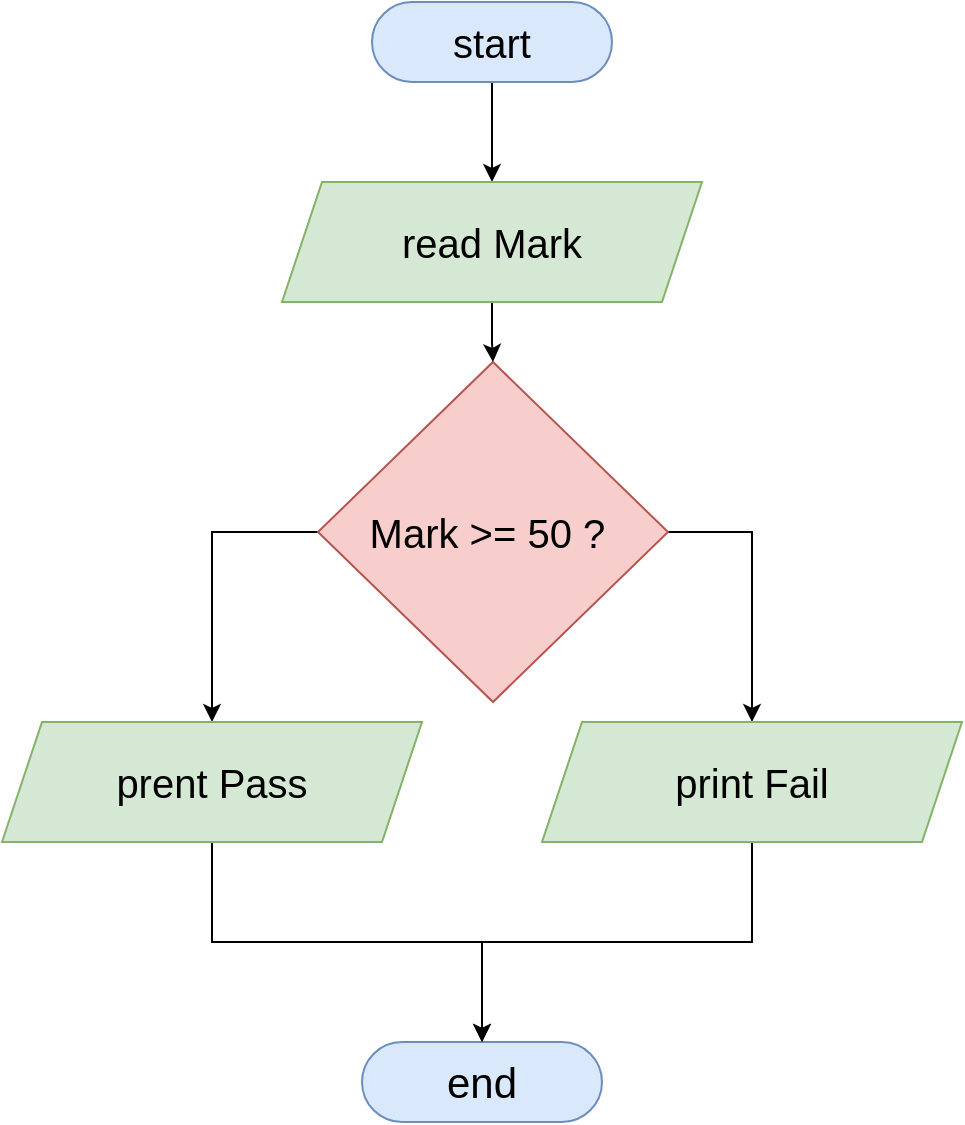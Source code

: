 <mxfile version="22.1.21" type="device">
  <diagram name="Page-1" id="EIyJhGI29dMy5WzRmyYf">
    <mxGraphModel dx="1571" dy="938" grid="1" gridSize="10" guides="1" tooltips="1" connect="1" arrows="1" fold="1" page="1" pageScale="1" pageWidth="850" pageHeight="1100" math="0" shadow="0">
      <root>
        <mxCell id="0" />
        <mxCell id="1" parent="0" />
        <mxCell id="Y-xDIAcEra5jtPmxbz0P-8" style="edgeStyle=orthogonalEdgeStyle;rounded=0;orthogonalLoop=1;jettySize=auto;html=1;exitX=0.5;exitY=1;exitDx=0;exitDy=0;" edge="1" parent="1" source="Y-xDIAcEra5jtPmxbz0P-1" target="Y-xDIAcEra5jtPmxbz0P-5">
          <mxGeometry relative="1" as="geometry" />
        </mxCell>
        <mxCell id="Y-xDIAcEra5jtPmxbz0P-1" value="&lt;font style=&quot;font-size: 20px;&quot;&gt;start&lt;/font&gt;" style="rounded=1;whiteSpace=wrap;html=1;fontSize=12;glass=0;strokeWidth=1;shadow=0;arcSize=50;fillColor=#dae8fc;strokeColor=#6c8ebf;" vertex="1" parent="1">
          <mxGeometry x="370" y="270" width="120" height="40" as="geometry" />
        </mxCell>
        <mxCell id="Y-xDIAcEra5jtPmxbz0P-2" value="&lt;font style=&quot;font-size: 21px;&quot;&gt;end&lt;/font&gt;" style="rounded=1;whiteSpace=wrap;html=1;arcSize=50;fillColor=#dae8fc;strokeColor=#6c8ebf;" vertex="1" parent="1">
          <mxGeometry x="365" y="790" width="120" height="40" as="geometry" />
        </mxCell>
        <mxCell id="Y-xDIAcEra5jtPmxbz0P-10" style="edgeStyle=orthogonalEdgeStyle;rounded=0;orthogonalLoop=1;jettySize=auto;html=1;exitX=0;exitY=0.5;exitDx=0;exitDy=0;entryX=0.5;entryY=0;entryDx=0;entryDy=0;" edge="1" parent="1" source="Y-xDIAcEra5jtPmxbz0P-3" target="Y-xDIAcEra5jtPmxbz0P-6">
          <mxGeometry relative="1" as="geometry" />
        </mxCell>
        <mxCell id="Y-xDIAcEra5jtPmxbz0P-11" style="edgeStyle=orthogonalEdgeStyle;rounded=0;orthogonalLoop=1;jettySize=auto;html=1;exitX=1;exitY=0.5;exitDx=0;exitDy=0;entryX=0.5;entryY=0;entryDx=0;entryDy=0;" edge="1" parent="1" source="Y-xDIAcEra5jtPmxbz0P-3" target="Y-xDIAcEra5jtPmxbz0P-7">
          <mxGeometry relative="1" as="geometry" />
        </mxCell>
        <mxCell id="Y-xDIAcEra5jtPmxbz0P-3" value="&lt;font style=&quot;font-size: 20px;&quot;&gt;Mark &amp;gt;= 50 ?&amp;nbsp;&lt;/font&gt;" style="rhombus;whiteSpace=wrap;html=1;fillColor=#f8cecc;strokeColor=#b85450;" vertex="1" parent="1">
          <mxGeometry x="343" y="450" width="175" height="170" as="geometry" />
        </mxCell>
        <mxCell id="Y-xDIAcEra5jtPmxbz0P-9" style="edgeStyle=orthogonalEdgeStyle;rounded=0;orthogonalLoop=1;jettySize=auto;html=1;exitX=0.5;exitY=1;exitDx=0;exitDy=0;" edge="1" parent="1" source="Y-xDIAcEra5jtPmxbz0P-5" target="Y-xDIAcEra5jtPmxbz0P-3">
          <mxGeometry relative="1" as="geometry" />
        </mxCell>
        <mxCell id="Y-xDIAcEra5jtPmxbz0P-5" value="&lt;font style=&quot;font-size: 20px;&quot;&gt;read Mark&lt;/font&gt;" style="shape=parallelogram;perimeter=parallelogramPerimeter;whiteSpace=wrap;html=1;fixedSize=1;fillColor=#d5e8d4;strokeColor=#82b366;" vertex="1" parent="1">
          <mxGeometry x="325" y="360" width="210" height="60" as="geometry" />
        </mxCell>
        <mxCell id="Y-xDIAcEra5jtPmxbz0P-15" style="edgeStyle=orthogonalEdgeStyle;rounded=0;orthogonalLoop=1;jettySize=auto;html=1;exitX=0.5;exitY=1;exitDx=0;exitDy=0;" edge="1" parent="1" source="Y-xDIAcEra5jtPmxbz0P-6" target="Y-xDIAcEra5jtPmxbz0P-2">
          <mxGeometry relative="1" as="geometry" />
        </mxCell>
        <mxCell id="Y-xDIAcEra5jtPmxbz0P-6" value="&lt;font style=&quot;font-size: 20px;&quot;&gt;prent Pass&lt;/font&gt;" style="shape=parallelogram;perimeter=parallelogramPerimeter;whiteSpace=wrap;html=1;fixedSize=1;fillColor=#d5e8d4;strokeColor=#82b366;" vertex="1" parent="1">
          <mxGeometry x="185" y="630" width="210" height="60" as="geometry" />
        </mxCell>
        <mxCell id="Y-xDIAcEra5jtPmxbz0P-13" style="edgeStyle=orthogonalEdgeStyle;rounded=0;orthogonalLoop=1;jettySize=auto;html=1;exitX=0.5;exitY=1;exitDx=0;exitDy=0;entryX=0.5;entryY=0;entryDx=0;entryDy=0;" edge="1" parent="1" source="Y-xDIAcEra5jtPmxbz0P-7" target="Y-xDIAcEra5jtPmxbz0P-2">
          <mxGeometry relative="1" as="geometry" />
        </mxCell>
        <mxCell id="Y-xDIAcEra5jtPmxbz0P-7" value="&lt;font style=&quot;font-size: 20px;&quot;&gt;print Fail&lt;/font&gt;" style="shape=parallelogram;perimeter=parallelogramPerimeter;whiteSpace=wrap;html=1;fixedSize=1;fillColor=#d5e8d4;strokeColor=#82b366;" vertex="1" parent="1">
          <mxGeometry x="455" y="630" width="210" height="60" as="geometry" />
        </mxCell>
      </root>
    </mxGraphModel>
  </diagram>
</mxfile>
